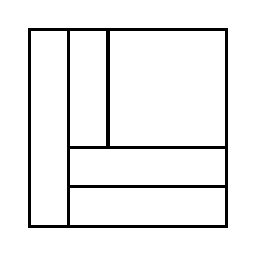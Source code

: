 \begin{tikzpicture}[very thick, scale=.5]
    \draw (0,0) rectangle (1,5);
    \draw (1,2) rectangle (2,5);
    \draw (2,2) rectangle (5,5);
    \draw (1,1) rectangle (5,2);
    \draw (1,0) rectangle (5,1);
\end{tikzpicture}
